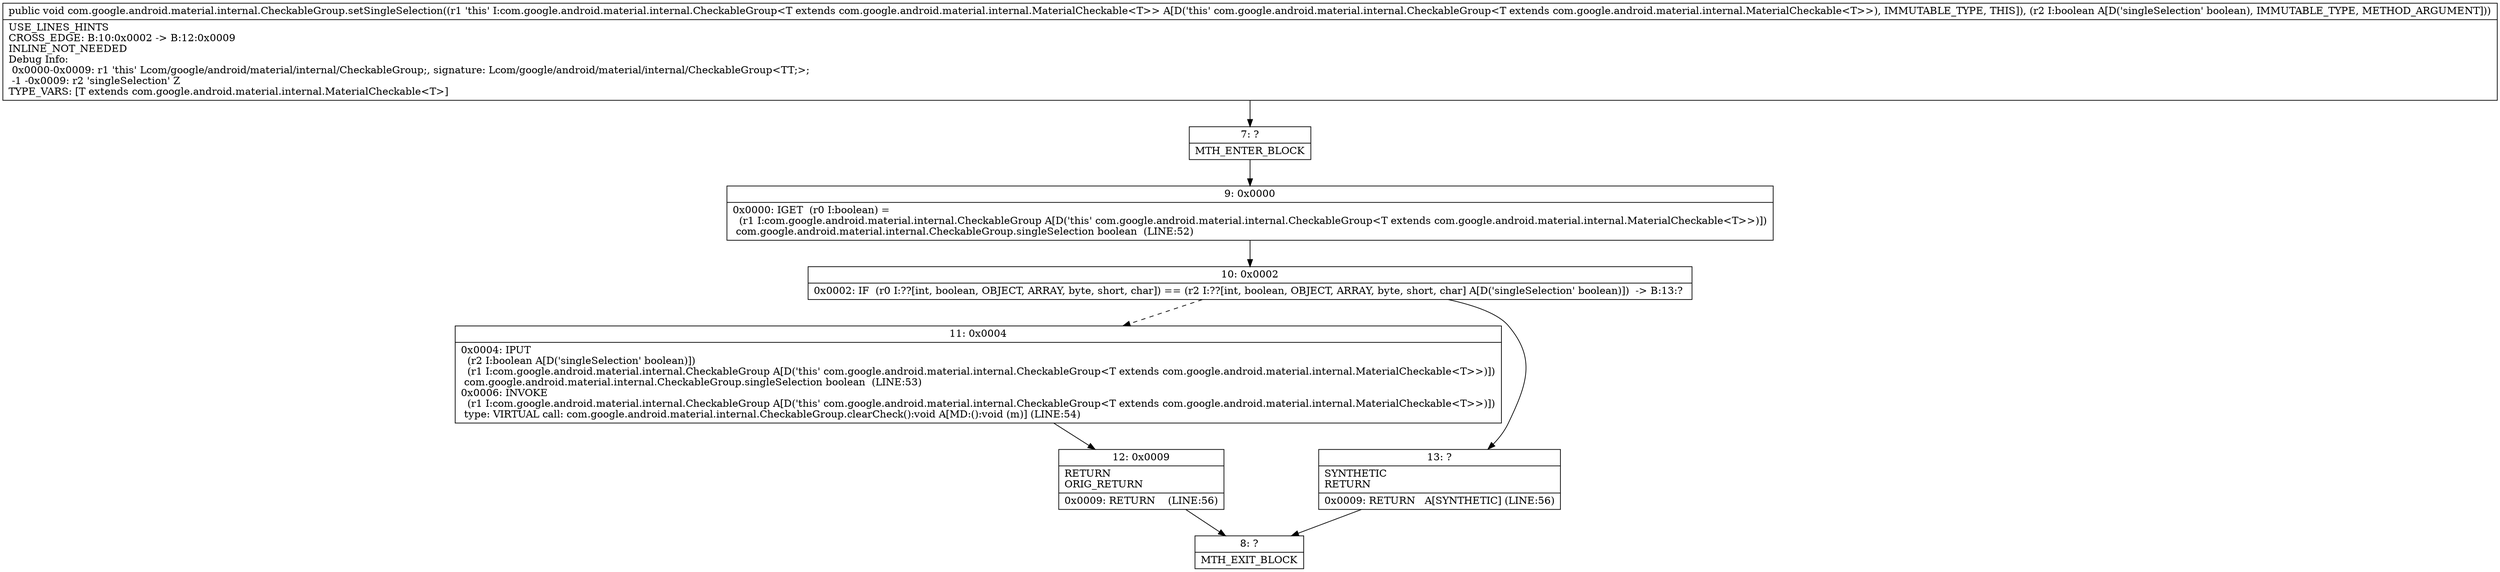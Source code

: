 digraph "CFG forcom.google.android.material.internal.CheckableGroup.setSingleSelection(Z)V" {
Node_7 [shape=record,label="{7\:\ ?|MTH_ENTER_BLOCK\l}"];
Node_9 [shape=record,label="{9\:\ 0x0000|0x0000: IGET  (r0 I:boolean) = \l  (r1 I:com.google.android.material.internal.CheckableGroup A[D('this' com.google.android.material.internal.CheckableGroup\<T extends com.google.android.material.internal.MaterialCheckable\<T\>\>)])\l com.google.android.material.internal.CheckableGroup.singleSelection boolean  (LINE:52)\l}"];
Node_10 [shape=record,label="{10\:\ 0x0002|0x0002: IF  (r0 I:??[int, boolean, OBJECT, ARRAY, byte, short, char]) == (r2 I:??[int, boolean, OBJECT, ARRAY, byte, short, char] A[D('singleSelection' boolean)])  \-\> B:13:? \l}"];
Node_11 [shape=record,label="{11\:\ 0x0004|0x0004: IPUT  \l  (r2 I:boolean A[D('singleSelection' boolean)])\l  (r1 I:com.google.android.material.internal.CheckableGroup A[D('this' com.google.android.material.internal.CheckableGroup\<T extends com.google.android.material.internal.MaterialCheckable\<T\>\>)])\l com.google.android.material.internal.CheckableGroup.singleSelection boolean  (LINE:53)\l0x0006: INVOKE  \l  (r1 I:com.google.android.material.internal.CheckableGroup A[D('this' com.google.android.material.internal.CheckableGroup\<T extends com.google.android.material.internal.MaterialCheckable\<T\>\>)])\l type: VIRTUAL call: com.google.android.material.internal.CheckableGroup.clearCheck():void A[MD:():void (m)] (LINE:54)\l}"];
Node_12 [shape=record,label="{12\:\ 0x0009|RETURN\lORIG_RETURN\l|0x0009: RETURN    (LINE:56)\l}"];
Node_8 [shape=record,label="{8\:\ ?|MTH_EXIT_BLOCK\l}"];
Node_13 [shape=record,label="{13\:\ ?|SYNTHETIC\lRETURN\l|0x0009: RETURN   A[SYNTHETIC] (LINE:56)\l}"];
MethodNode[shape=record,label="{public void com.google.android.material.internal.CheckableGroup.setSingleSelection((r1 'this' I:com.google.android.material.internal.CheckableGroup\<T extends com.google.android.material.internal.MaterialCheckable\<T\>\> A[D('this' com.google.android.material.internal.CheckableGroup\<T extends com.google.android.material.internal.MaterialCheckable\<T\>\>), IMMUTABLE_TYPE, THIS]), (r2 I:boolean A[D('singleSelection' boolean), IMMUTABLE_TYPE, METHOD_ARGUMENT]))  | USE_LINES_HINTS\lCROSS_EDGE: B:10:0x0002 \-\> B:12:0x0009\lINLINE_NOT_NEEDED\lDebug Info:\l  0x0000\-0x0009: r1 'this' Lcom\/google\/android\/material\/internal\/CheckableGroup;, signature: Lcom\/google\/android\/material\/internal\/CheckableGroup\<TT;\>;\l  \-1 \-0x0009: r2 'singleSelection' Z\lTYPE_VARS: [T extends com.google.android.material.internal.MaterialCheckable\<T\>]\l}"];
MethodNode -> Node_7;Node_7 -> Node_9;
Node_9 -> Node_10;
Node_10 -> Node_11[style=dashed];
Node_10 -> Node_13;
Node_11 -> Node_12;
Node_12 -> Node_8;
Node_13 -> Node_8;
}

